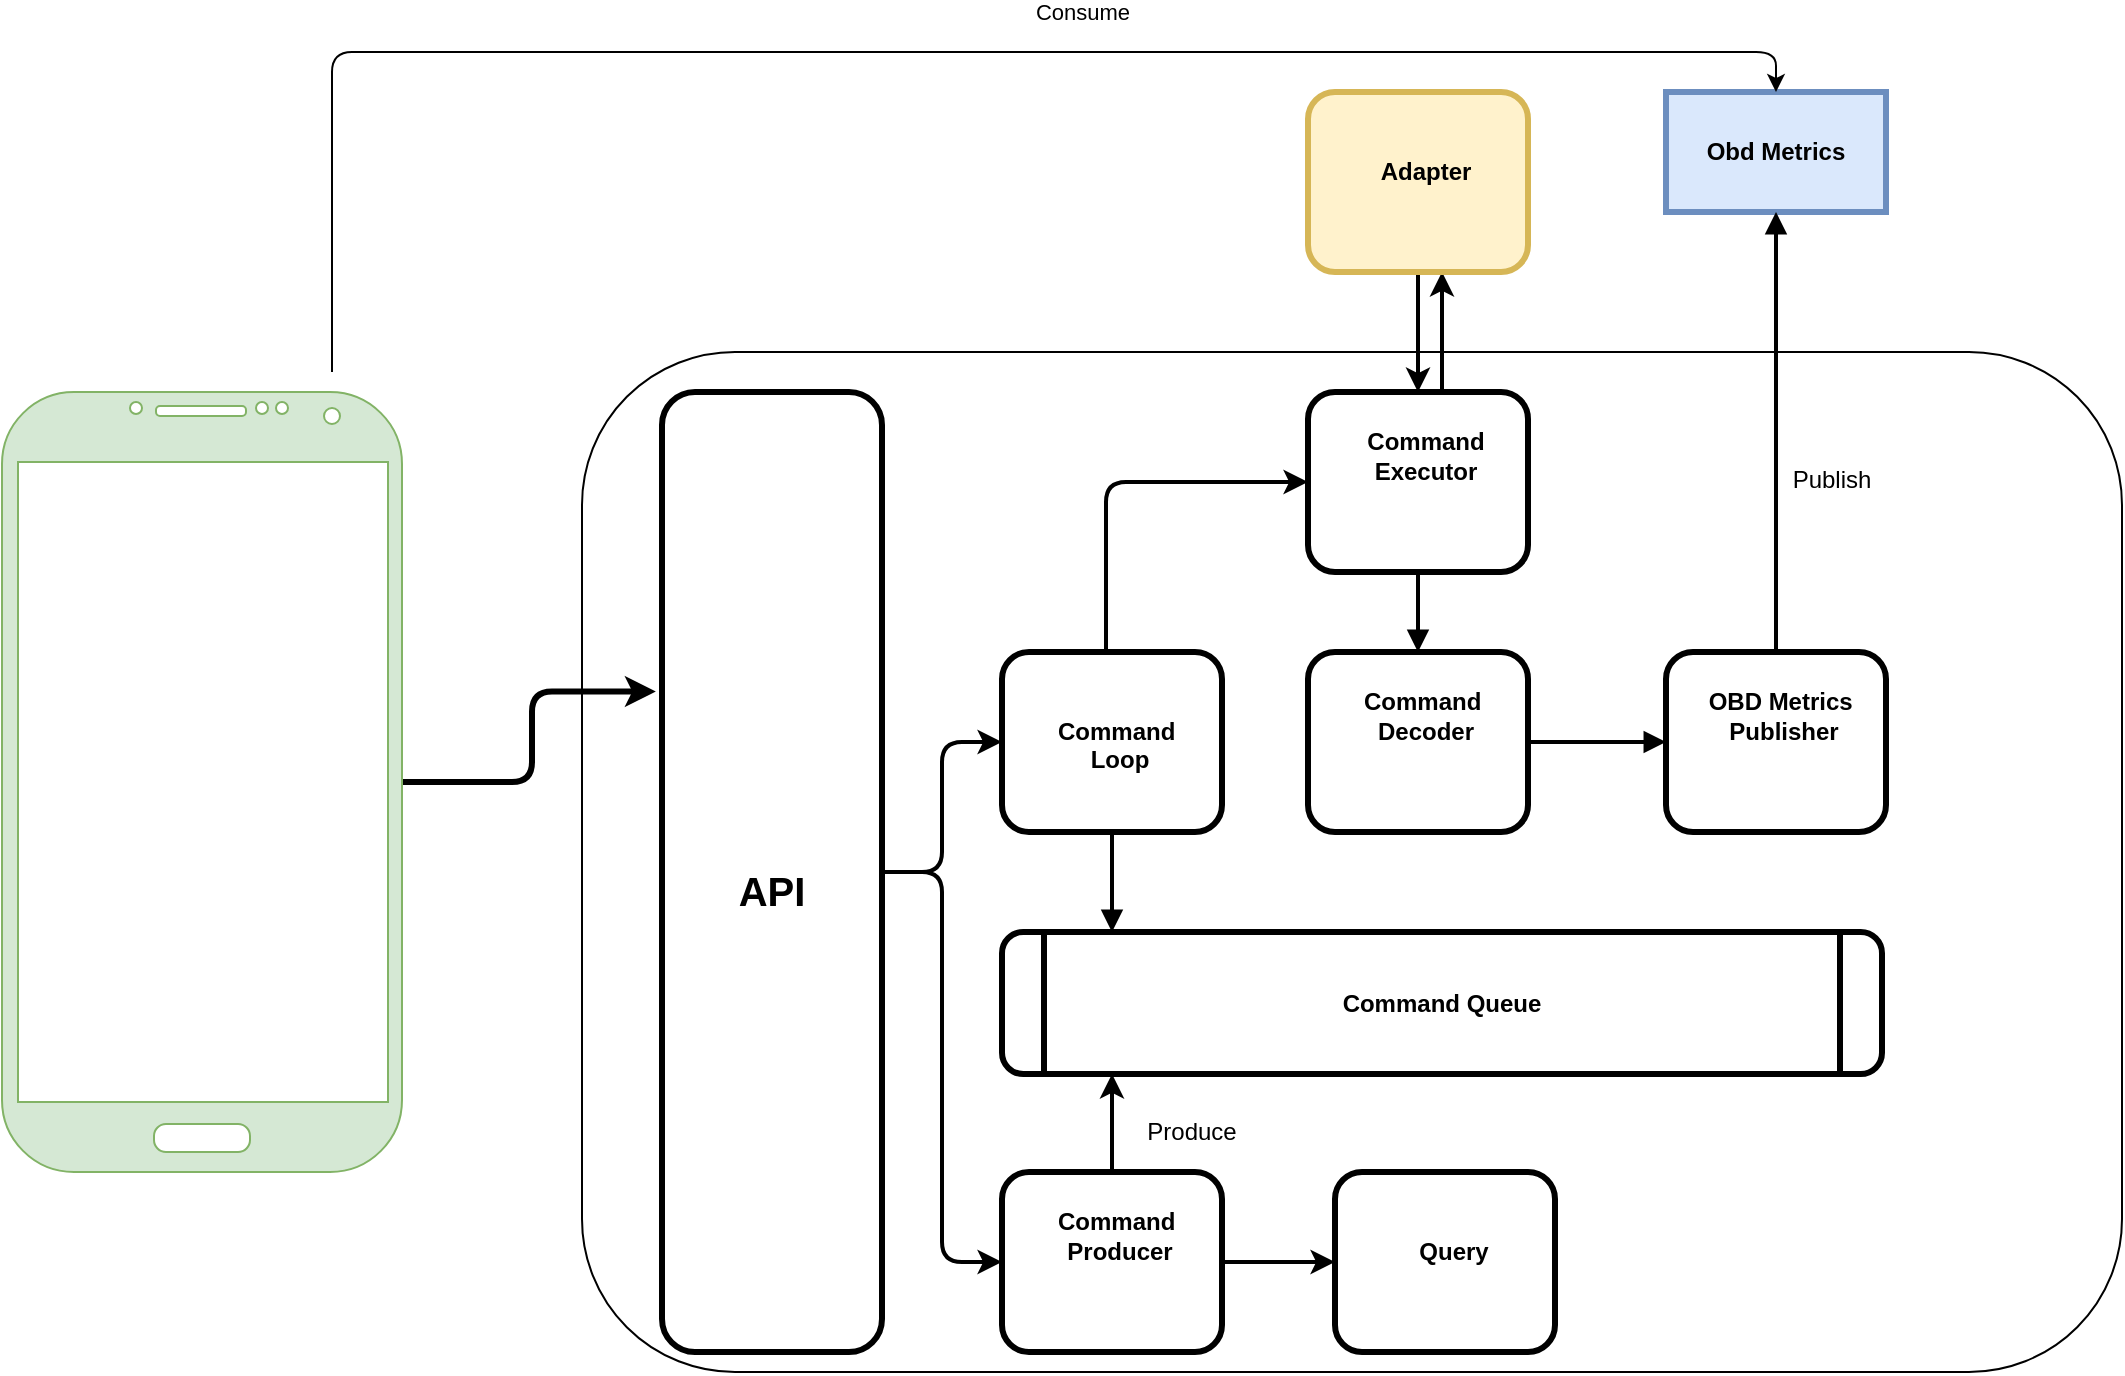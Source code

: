 <mxfile version="14.1.8" type="device"><diagram name="Page-1" id="c7558073-3199-34d8-9f00-42111426c3f3"><mxGraphModel dx="2499" dy="2136" grid="1" gridSize="10" guides="1" tooltips="1" connect="1" arrows="1" fold="1" page="1" pageScale="1" pageWidth="826" pageHeight="1169" math="0" shadow="0"><root><mxCell id="0"/><mxCell id="1" parent="0"/><mxCell id="jKeXj6C-IJaeeSUtE53M-120" value="" style="rounded=1;whiteSpace=wrap;html=1;align=center;" parent="1" vertex="1"><mxGeometry x="90" y="80" width="770" height="510" as="geometry"/></mxCell><mxCell id="3" value="Obd Metrics" style="whiteSpace=wrap;align=center;verticalAlign=middle;fontStyle=1;strokeWidth=3;fillColor=#dae8fc;strokeColor=#6c8ebf;" parent="1" vertex="1"><mxGeometry x="632" y="-50" width="110" height="60" as="geometry"/></mxCell><mxCell id="5" value="Command Queue" style="shape=process;whiteSpace=wrap;align=center;verticalAlign=middle;size=0.048;fontStyle=1;strokeWidth=3;rounded=1;" parent="1" vertex="1"><mxGeometry x="300" y="370" width="440" height="71" as="geometry"/></mxCell><mxCell id="6" value="&lt;p style=&quot;margin: 0px ; margin-top: 4px ; text-align: center ; text-decoration: underline&quot;&gt;&lt;/p&gt;&lt;p style=&quot;margin: 0px ; margin-left: 8px&quot;&gt;&lt;br&gt;&lt;/p&gt;&lt;p style=&quot;margin: 0px ; margin-left: 8px&quot;&gt;&lt;br&gt;&lt;/p&gt;&lt;p style=&quot;margin: 0px ; margin-left: 8px&quot;&gt;Command&amp;nbsp;&lt;/p&gt;&lt;p style=&quot;margin: 0px ; margin-left: 8px&quot;&gt;Loop&lt;/p&gt;" style="verticalAlign=middle;align=center;overflow=fill;fontSize=12;fontFamily=Helvetica;html=1;rounded=1;fontStyle=1;strokeWidth=3;" parent="1" vertex="1"><mxGeometry x="300" y="230" width="110" height="90" as="geometry"/></mxCell><mxCell id="jKeXj6C-IJaeeSUtE53M-108" value="" style="edgeStyle=orthogonalEdgeStyle;rounded=1;orthogonalLoop=1;jettySize=auto;html=1;strokeWidth=2;" parent="1" source="8" target="jKeXj6C-IJaeeSUtE53M-106" edge="1"><mxGeometry relative="1" as="geometry"><Array as="points"><mxPoint x="520" y="50"/><mxPoint x="520" y="50"/></Array></mxGeometry></mxCell><mxCell id="jKeXj6C-IJaeeSUtE53M-127" value="" style="edgeStyle=orthogonalEdgeStyle;rounded=1;orthogonalLoop=1;jettySize=auto;html=1;startArrow=none;startFill=0;endArrow=block;endFill=1;strokeWidth=2;" parent="1" source="8" target="jKeXj6C-IJaeeSUtE53M-96" edge="1"><mxGeometry relative="1" as="geometry"/></mxCell><mxCell id="8" value="&lt;p style=&quot;margin: 0px ; margin-top: 4px ; text-align: center ; text-decoration: underline&quot;&gt;&lt;/p&gt;&lt;p style=&quot;margin: 0px ; margin-left: 8px&quot;&gt;&lt;br&gt;&lt;/p&gt;&lt;p style=&quot;margin: 0px ; margin-left: 8px&quot;&gt;Command&lt;br&gt;Executor&lt;/p&gt;" style="verticalAlign=middle;align=center;overflow=fill;fontSize=12;fontFamily=Helvetica;html=1;rounded=1;fontStyle=1;strokeWidth=3;" parent="1" vertex="1"><mxGeometry x="453" y="100" width="110" height="90" as="geometry"/></mxCell><mxCell id="jKeXj6C-IJaeeSUtE53M-111" style="edgeStyle=orthogonalEdgeStyle;rounded=1;orthogonalLoop=1;jettySize=auto;html=1;entryX=0;entryY=0.5;entryDx=0;entryDy=0;strokeWidth=2;" parent="1" source="11" target="jKeXj6C-IJaeeSUtE53M-110" edge="1"><mxGeometry relative="1" as="geometry"/></mxCell><mxCell id="11" value="&lt;p style=&quot;margin: 0px ; margin-top: 4px ; text-align: center ; text-decoration: underline&quot;&gt;&lt;/p&gt;&lt;p style=&quot;margin: 0px ; margin-left: 8px&quot;&gt;&lt;br&gt;&lt;/p&gt;&lt;p style=&quot;margin: 0px ; margin-left: 8px&quot;&gt;&lt;span&gt;Command&amp;nbsp;&lt;/span&gt;&lt;br&gt;&lt;/p&gt;&lt;p style=&quot;margin: 0px ; margin-left: 8px&quot;&gt;Producer&lt;/p&gt;" style="verticalAlign=middle;align=center;overflow=fill;fontSize=12;fontFamily=Helvetica;html=1;rounded=1;fontStyle=1;strokeWidth=3;" parent="1" vertex="1"><mxGeometry x="300.0" y="490" width="110" height="90" as="geometry"/></mxCell><mxCell id="65" value="" style="edgeStyle=elbowEdgeStyle;elbow=horizontal;strokeWidth=2;entryX=0;entryY=0.5;entryDx=0;entryDy=0;" parent="1" source="6" target="8" edge="1"><mxGeometry width="100" height="100" relative="1" as="geometry"><mxPoint x="202" y="180.0" as="sourcePoint"/><mxPoint x="452" y="90" as="targetPoint"/><Array as="points"><mxPoint x="352" y="200"/><mxPoint x="352" y="180"/><mxPoint x="387" y="140"/></Array></mxGeometry></mxCell><mxCell id="89" value="" style="edgeStyle=elbowEdgeStyle;elbow=horizontal;strokeWidth=2;" parent="1" source="11" target="5" edge="1"><mxGeometry width="100" height="100" relative="1" as="geometry"><mxPoint x="60.0" y="510" as="sourcePoint"/><mxPoint x="160.0" y="410" as="targetPoint"/><Array as="points"><mxPoint x="355" y="480"/><mxPoint x="400" y="490"/><mxPoint x="410" y="470"/></Array></mxGeometry></mxCell><mxCell id="96" value="Produce&#10;" style="text;spacingTop=-5;align=center;" parent="1" vertex="1"><mxGeometry x="380.0" y="461" width="30" height="20" as="geometry"/></mxCell><mxCell id="jKeXj6C-IJaeeSUtE53M-134" value="" style="edgeStyle=orthogonalEdgeStyle;rounded=1;orthogonalLoop=1;jettySize=auto;html=1;startArrow=none;startFill=0;endArrow=block;endFill=1;strokeWidth=2;fontSize=15;" parent="1" source="jKeXj6C-IJaeeSUtE53M-96" target="jKeXj6C-IJaeeSUtE53M-132" edge="1"><mxGeometry relative="1" as="geometry"/></mxCell><mxCell id="jKeXj6C-IJaeeSUtE53M-96" value="&lt;p style=&quot;margin: 0px ; margin-top: 4px ; text-align: center ; text-decoration: underline&quot;&gt;&lt;/p&gt;&lt;p style=&quot;margin: 0px ; margin-left: 8px&quot;&gt;&lt;br&gt;&lt;/p&gt;&lt;p style=&quot;margin: 0px ; margin-left: 8px&quot;&gt;Command&amp;nbsp;&lt;br&gt;Decoder&lt;/p&gt;" style="verticalAlign=middle;align=center;overflow=fill;fontSize=12;fontFamily=Helvetica;html=1;rounded=1;fontStyle=1;strokeWidth=3;" parent="1" vertex="1"><mxGeometry x="453" y="230" width="110" height="90" as="geometry"/></mxCell><mxCell id="jKeXj6C-IJaeeSUtE53M-153" style="edgeStyle=orthogonalEdgeStyle;rounded=1;orthogonalLoop=1;jettySize=auto;html=1;startArrow=none;startFill=0;endArrow=classic;endFill=1;strokeWidth=2;fontSize=15;" parent="1" source="jKeXj6C-IJaeeSUtE53M-106" target="8" edge="1"><mxGeometry relative="1" as="geometry"/></mxCell><mxCell id="jKeXj6C-IJaeeSUtE53M-106" value="&lt;p style=&quot;margin: 0px ; margin-top: 4px ; text-align: center ; text-decoration: underline&quot;&gt;&lt;/p&gt;&lt;p style=&quot;margin: 0px ; margin-left: 8px&quot;&gt;&lt;br&gt;&lt;/p&gt;&lt;p style=&quot;margin: 0px ; margin-left: 8px&quot;&gt;&lt;br&gt;&lt;/p&gt;&lt;p style=&quot;margin: 0px ; margin-left: 8px&quot;&gt;Adapter&lt;/p&gt;" style="verticalAlign=middle;align=center;overflow=fill;fontSize=12;fontFamily=Helvetica;html=1;rounded=1;fontStyle=1;strokeWidth=3;fillColor=#fff2cc;strokeColor=#d6b656;" parent="1" vertex="1"><mxGeometry x="453" y="-50" width="110" height="90" as="geometry"/></mxCell><mxCell id="jKeXj6C-IJaeeSUtE53M-110" value="&lt;p style=&quot;margin: 0px ; margin-top: 4px ; text-align: center ; text-decoration: underline&quot;&gt;&lt;/p&gt;&lt;p style=&quot;margin: 0px ; margin-left: 8px&quot;&gt;&lt;br&gt;&lt;/p&gt;&lt;p style=&quot;margin: 0px ; margin-left: 8px&quot;&gt;&lt;br&gt;&lt;/p&gt;&lt;p style=&quot;margin: 0px ; margin-left: 8px&quot;&gt;Query&lt;/p&gt;" style="verticalAlign=middle;align=center;overflow=fill;fontSize=12;fontFamily=Helvetica;html=1;rounded=1;fontStyle=1;strokeWidth=3;" parent="1" vertex="1"><mxGeometry x="466.5" y="490" width="110" height="90" as="geometry"/></mxCell><mxCell id="jKeXj6C-IJaeeSUtE53M-159" style="edgeStyle=orthogonalEdgeStyle;rounded=1;orthogonalLoop=1;jettySize=auto;html=1;startArrow=none;startFill=0;endArrow=classic;endFill=1;strokeWidth=2;fontSize=15;" parent="1" source="jKeXj6C-IJaeeSUtE53M-115" target="11" edge="1"><mxGeometry relative="1" as="geometry"/></mxCell><mxCell id="jKeXj6C-IJaeeSUtE53M-162" style="edgeStyle=orthogonalEdgeStyle;rounded=1;orthogonalLoop=1;jettySize=auto;html=1;entryX=0;entryY=0.5;entryDx=0;entryDy=0;startArrow=none;startFill=0;endArrow=classic;endFill=1;strokeWidth=2;fontSize=15;" parent="1" source="jKeXj6C-IJaeeSUtE53M-115" target="6" edge="1"><mxGeometry relative="1" as="geometry"/></mxCell><mxCell id="jKeXj6C-IJaeeSUtE53M-115" value="&lt;p style=&quot;margin: 4px 0px 0px ; text-decoration: underline ; font-size: 15px&quot;&gt;&lt;/p&gt;&lt;br style=&quot;font-size: 15px&quot;&gt;&lt;br style=&quot;font-size: 15px&quot;&gt;&lt;br style=&quot;font-size: 15px&quot;&gt;&lt;br style=&quot;font-size: 15px&quot;&gt;&lt;br style=&quot;font-size: 15px&quot;&gt;&lt;br style=&quot;font-size: 15px&quot;&gt;&lt;br style=&quot;font-size: 15px&quot;&gt;&lt;br style=&quot;font-size: 15px&quot;&gt;&lt;br style=&quot;font-size: 15px&quot;&gt;&lt;br style=&quot;font-size: 15px&quot;&gt;&lt;br style=&quot;font-size: 15px&quot;&gt;&lt;br style=&quot;font-size: 15px&quot;&gt;&lt;br style=&quot;font-size: 15px&quot;&gt;&lt;font style=&quot;font-size: 20px&quot;&gt;API&lt;/font&gt;" style="verticalAlign=bottom;align=center;overflow=fill;fontSize=15;fontFamily=Helvetica;html=1;rounded=1;fontStyle=1;strokeWidth=3;labelPosition=center;verticalLabelPosition=middle;spacingTop=0;" parent="1" vertex="1"><mxGeometry x="130" y="100" width="110" height="480" as="geometry"/></mxCell><mxCell id="jKeXj6C-IJaeeSUtE53M-135" value="" style="edgeStyle=orthogonalEdgeStyle;rounded=1;orthogonalLoop=1;jettySize=auto;html=1;startArrow=none;startFill=0;endArrow=block;endFill=1;strokeWidth=2;fontSize=15;" parent="1" source="jKeXj6C-IJaeeSUtE53M-132" target="3" edge="1"><mxGeometry relative="1" as="geometry"/></mxCell><mxCell id="jKeXj6C-IJaeeSUtE53M-132" value="&lt;p style=&quot;margin: 0px ; margin-top: 4px ; text-align: center ; text-decoration: underline&quot;&gt;&lt;/p&gt;&lt;p style=&quot;margin: 0px ; margin-left: 8px&quot;&gt;&lt;br&gt;&lt;/p&gt;&lt;p style=&quot;margin: 0px ; margin-left: 8px&quot;&gt;OBD Metrics&amp;nbsp;&lt;br&gt;Publisher&lt;/p&gt;" style="verticalAlign=middle;align=center;overflow=fill;fontSize=12;fontFamily=Helvetica;html=1;rounded=1;fontStyle=1;strokeWidth=3;" parent="1" vertex="1"><mxGeometry x="632" y="230" width="110" height="90" as="geometry"/></mxCell><mxCell id="jKeXj6C-IJaeeSUtE53M-136" value="Publish" style="text;spacingTop=-5;align=center;" parent="1" vertex="1"><mxGeometry x="700.0" y="135" width="30" height="20" as="geometry"/></mxCell><mxCell id="jKeXj6C-IJaeeSUtE53M-148" value="" style="edgeStyle=orthogonalEdgeStyle;rounded=1;orthogonalLoop=1;jettySize=auto;html=1;startArrow=none;startFill=0;endArrow=block;endFill=1;strokeWidth=2;fontSize=15;" parent="1" source="6" target="5" edge="1"><mxGeometry relative="1" as="geometry"><mxPoint x="355" y="320" as="sourcePoint"/><mxPoint x="440" y="330" as="targetPoint"/><Array as="points"><mxPoint x="355" y="370"/><mxPoint x="355" y="370"/></Array></mxGeometry></mxCell><mxCell id="8ZbJgcuPYcJWsxM43ek3-98" style="edgeStyle=orthogonalEdgeStyle;curved=0;rounded=1;sketch=0;orthogonalLoop=1;jettySize=auto;html=1;entryX=0.5;entryY=0;entryDx=0;entryDy=0;" edge="1" parent="1" target="3"><mxGeometry relative="1" as="geometry"><mxPoint x="-35" y="90" as="sourcePoint"/><Array as="points"><mxPoint x="-35" y="-70"/><mxPoint x="687" y="-70"/></Array></mxGeometry></mxCell><mxCell id="8ZbJgcuPYcJWsxM43ek3-99" value="Consume" style="edgeLabel;html=1;align=center;verticalAlign=middle;resizable=0;points=[];" vertex="1" connectable="0" parent="8ZbJgcuPYcJWsxM43ek3-98"><mxGeometry x="0.185" y="-1" relative="1" as="geometry"><mxPoint y="-21" as="offset"/></mxGeometry></mxCell><mxCell id="8ZbJgcuPYcJWsxM43ek3-102" style="edgeStyle=orthogonalEdgeStyle;curved=0;rounded=1;sketch=0;orthogonalLoop=1;jettySize=auto;html=1;entryX=-0.028;entryY=0.312;entryDx=0;entryDy=0;entryPerimeter=0;startArrow=none;startFill=0;endArrow=classic;endFill=1;strokeWidth=3;" edge="1" parent="1" source="8ZbJgcuPYcJWsxM43ek3-100" target="jKeXj6C-IJaeeSUtE53M-115"><mxGeometry relative="1" as="geometry"/></mxCell><mxCell id="8ZbJgcuPYcJWsxM43ek3-100" value="" style="verticalLabelPosition=bottom;verticalAlign=top;html=1;shadow=0;dashed=0;strokeWidth=1;shape=mxgraph.android.phone2;strokeColor=#82b366;rounded=0;sketch=0;fillColor=#d5e8d4;" vertex="1" parent="1"><mxGeometry x="-200" y="100" width="200" height="390" as="geometry"/></mxCell></root></mxGraphModel></diagram></mxfile>
